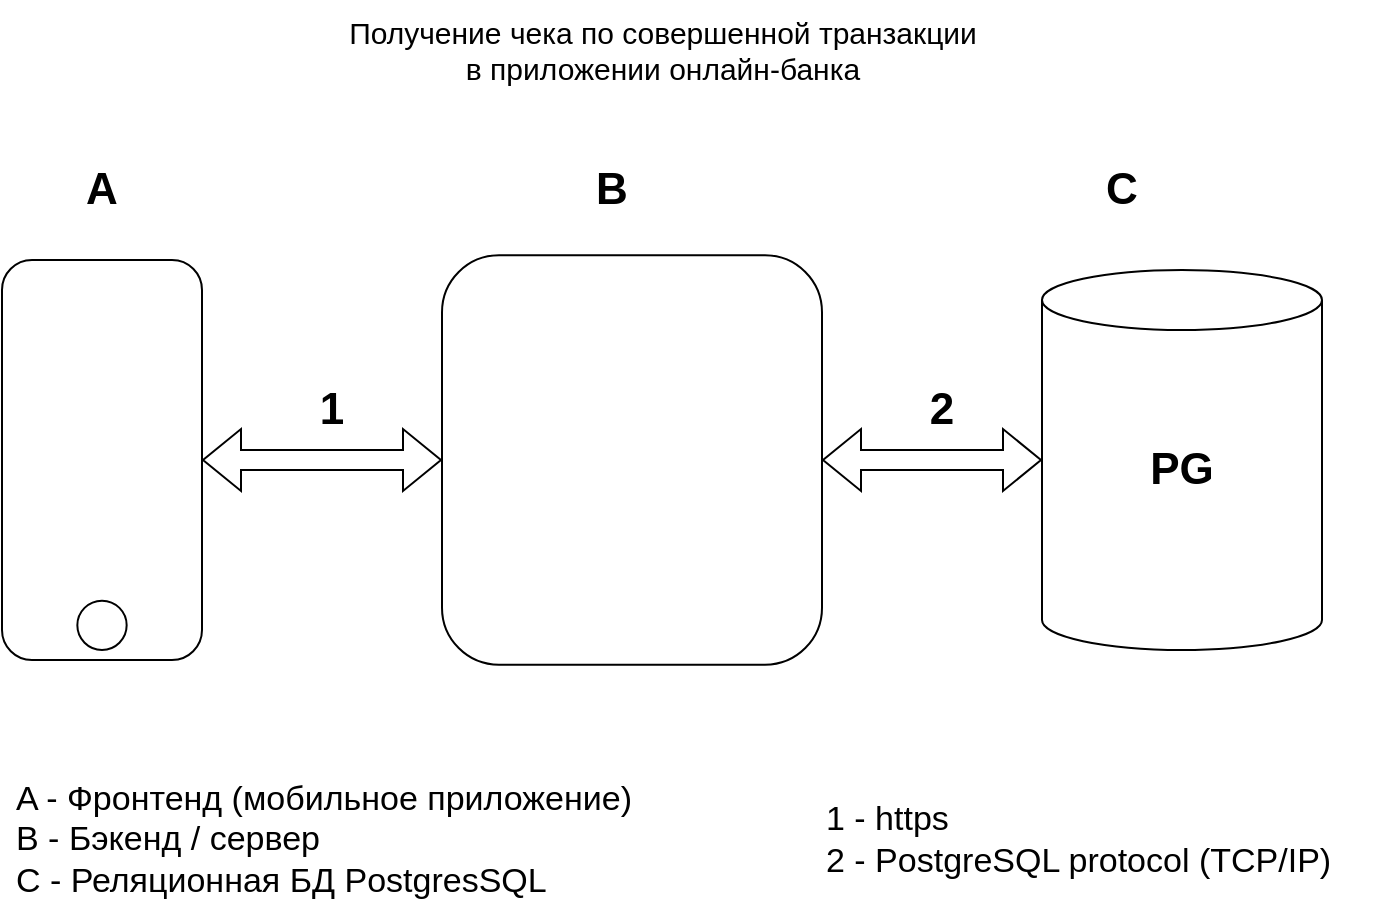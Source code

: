 <mxfile version="24.8.3">
  <diagram name="Страница — 1" id="PLsbrn37xf1wtGuixKVf">
    <mxGraphModel dx="1042" dy="975" grid="1" gridSize="10" guides="1" tooltips="1" connect="1" arrows="1" fold="1" page="0" pageScale="1" pageWidth="827" pageHeight="1169" math="0" shadow="0">
      <root>
        <mxCell id="0" />
        <mxCell id="1" parent="0" />
        <mxCell id="WHvnlw6YlJqIaomOaeFl-8" value="&lt;span style=&quot;font-size: 15px;&quot;&gt;Получение чека по совершенной транзакции&lt;/span&gt;&lt;div&gt;&lt;span style=&quot;font-size: 15px;&quot;&gt;в приложении онлайн-банка&lt;/span&gt;&lt;/div&gt;" style="text;html=1;align=center;verticalAlign=middle;resizable=0;points=[];autosize=1;strokeColor=none;fillColor=none;" parent="1" vertex="1">
          <mxGeometry x="220" y="-220" width="340" height="50" as="geometry" />
        </mxCell>
        <mxCell id="LxGKf1Y-PwQG7vBsX0Jm-13" value="" style="shape=cylinder3;whiteSpace=wrap;html=1;boundedLbl=1;backgroundOutline=1;size=15;" vertex="1" parent="1">
          <mxGeometry x="580" y="-85" width="140" height="190" as="geometry" />
        </mxCell>
        <mxCell id="LxGKf1Y-PwQG7vBsX0Jm-14" value="" style="rounded=1;whiteSpace=wrap;html=1;rotation=90;" vertex="1" parent="1">
          <mxGeometry x="10.0" y="-40" width="200" height="100" as="geometry" />
        </mxCell>
        <mxCell id="LxGKf1Y-PwQG7vBsX0Jm-15" value="" style="ellipse;whiteSpace=wrap;html=1;aspect=fixed;" vertex="1" parent="1">
          <mxGeometry x="97.67" y="80.34" width="24.66" height="24.66" as="geometry" />
        </mxCell>
        <mxCell id="LxGKf1Y-PwQG7vBsX0Jm-16" value="" style="rounded=1;whiteSpace=wrap;html=1;" vertex="1" parent="1">
          <mxGeometry x="280" y="-92.33" width="190" height="204.66" as="geometry" />
        </mxCell>
        <mxCell id="LxGKf1Y-PwQG7vBsX0Jm-17" value="A" style="text;html=1;strokeColor=none;fillColor=none;align=center;verticalAlign=middle;whiteSpace=wrap;rounded=0;fontStyle=1;fontSize=22;" vertex="1" parent="1">
          <mxGeometry x="80" y="-140" width="60" height="30" as="geometry" />
        </mxCell>
        <mxCell id="LxGKf1Y-PwQG7vBsX0Jm-18" value="B" style="text;html=1;strokeColor=none;fillColor=none;align=center;verticalAlign=middle;whiteSpace=wrap;rounded=0;fontStyle=1;fontSize=22;" vertex="1" parent="1">
          <mxGeometry x="335" y="-140" width="60" height="30" as="geometry" />
        </mxCell>
        <mxCell id="LxGKf1Y-PwQG7vBsX0Jm-19" value="C" style="text;html=1;strokeColor=none;fillColor=none;align=center;verticalAlign=middle;whiteSpace=wrap;rounded=0;fontStyle=1;fontSize=22;" vertex="1" parent="1">
          <mxGeometry x="590" y="-140" width="60" height="30" as="geometry" />
        </mxCell>
        <mxCell id="LxGKf1Y-PwQG7vBsX0Jm-20" value="" style="shape=flexArrow;endArrow=classic;startArrow=classic;html=1;rounded=0;fontSize=22;exitX=0.5;exitY=0;exitDx=0;exitDy=0;entryX=0;entryY=0.5;entryDx=0;entryDy=0;" edge="1" parent="1" source="LxGKf1Y-PwQG7vBsX0Jm-14" target="LxGKf1Y-PwQG7vBsX0Jm-16">
          <mxGeometry width="100" height="100" relative="1" as="geometry">
            <mxPoint x="160" y="10" as="sourcePoint" />
            <mxPoint x="270" y="10" as="targetPoint" />
          </mxGeometry>
        </mxCell>
        <mxCell id="LxGKf1Y-PwQG7vBsX0Jm-21" value="" style="shape=flexArrow;endArrow=classic;startArrow=classic;html=1;rounded=0;fontSize=22;entryX=0;entryY=0.5;entryDx=0;entryDy=0;entryPerimeter=0;exitX=1;exitY=0.5;exitDx=0;exitDy=0;" edge="1" parent="1" source="LxGKf1Y-PwQG7vBsX0Jm-16" target="LxGKf1Y-PwQG7vBsX0Jm-13">
          <mxGeometry width="100" height="100" relative="1" as="geometry">
            <mxPoint x="330" y="90" as="sourcePoint" />
            <mxPoint x="430" y="-10" as="targetPoint" />
          </mxGeometry>
        </mxCell>
        <mxCell id="LxGKf1Y-PwQG7vBsX0Jm-22" value="&lt;b&gt;1&lt;/b&gt;" style="text;html=1;strokeColor=none;fillColor=none;align=center;verticalAlign=middle;whiteSpace=wrap;rounded=0;fontSize=22;" vertex="1" parent="1">
          <mxGeometry x="195" y="-30" width="60" height="30" as="geometry" />
        </mxCell>
        <mxCell id="LxGKf1Y-PwQG7vBsX0Jm-23" value="&lt;b&gt;2&lt;/b&gt;" style="text;html=1;strokeColor=none;fillColor=none;align=center;verticalAlign=middle;whiteSpace=wrap;rounded=0;fontSize=22;" vertex="1" parent="1">
          <mxGeometry x="500" y="-30" width="60" height="30" as="geometry" />
        </mxCell>
        <mxCell id="LxGKf1Y-PwQG7vBsX0Jm-24" value="PG" style="text;html=1;strokeColor=none;fillColor=none;align=center;verticalAlign=middle;whiteSpace=wrap;rounded=0;fontSize=22;fontStyle=1" vertex="1" parent="1">
          <mxGeometry x="620" width="60" height="30" as="geometry" />
        </mxCell>
        <mxCell id="LxGKf1Y-PwQG7vBsX0Jm-25" value="&lt;font style=&quot;font-size: 17px;&quot;&gt;A - Фронтенд (мобильное приложение)&lt;/font&gt;&lt;div style=&quot;font-size: 17px;&quot;&gt;&lt;font style=&quot;font-size: 17px;&quot;&gt;B - Бэкенд / сервер&lt;/font&gt;&lt;/div&gt;&lt;div style=&quot;font-size: 17px;&quot;&gt;&lt;font style=&quot;font-size: 17px;&quot;&gt;C - Реляционная БД&amp;nbsp;&lt;/font&gt;&lt;span style=&quot;background-color: initial;&quot;&gt;PostgresSQL&lt;/span&gt;&lt;/div&gt;" style="text;html=1;align=left;verticalAlign=middle;resizable=0;points=[];autosize=1;strokeColor=none;fillColor=none;" vertex="1" parent="1">
          <mxGeometry x="65" y="165" width="330" height="70" as="geometry" />
        </mxCell>
        <mxCell id="8LWTE12SkHNDcFOkaGF4-2" value="&lt;font style=&quot;font-size: 17px; background-color: initial;&quot;&gt;1 - https&lt;/font&gt;&lt;div&gt;&lt;font style=&quot;font-size: 17px; background-color: initial;&quot;&gt;2 - PostgreSQL protocol (TCP/IP)&lt;/font&gt;&lt;/div&gt;" style="text;html=1;align=left;verticalAlign=middle;resizable=0;points=[];autosize=1;strokeColor=none;fillColor=none;" vertex="1" parent="1">
          <mxGeometry x="470" y="175" width="280" height="50" as="geometry" />
        </mxCell>
      </root>
    </mxGraphModel>
  </diagram>
</mxfile>
